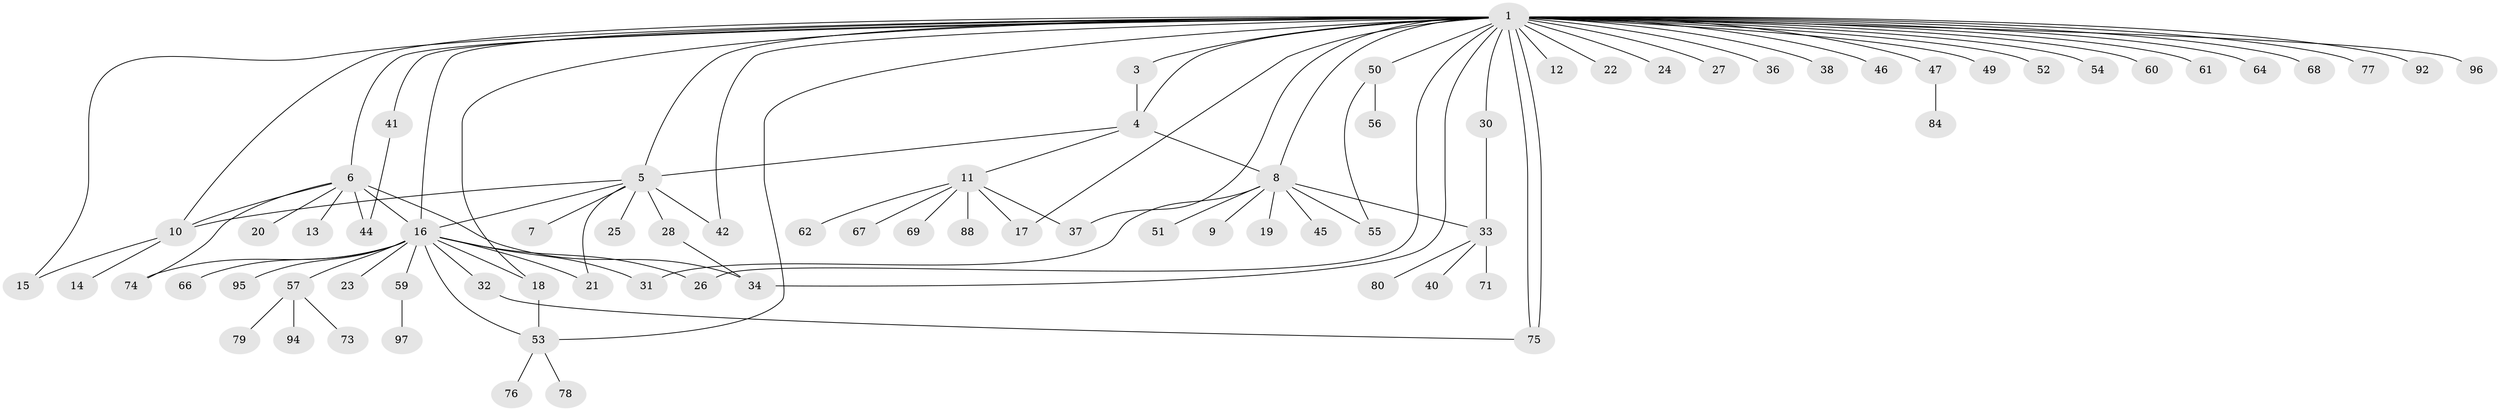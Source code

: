 // Generated by graph-tools (version 1.1) at 2025/23/03/03/25 07:23:55]
// undirected, 76 vertices, 100 edges
graph export_dot {
graph [start="1"]
  node [color=gray90,style=filled];
  1 [super="+2"];
  3;
  4;
  5 [super="+43"];
  6 [super="+35"];
  7;
  8 [super="+81"];
  9;
  10 [super="+39"];
  11 [super="+58"];
  12;
  13;
  14;
  15;
  16 [super="+86"];
  17 [super="+29"];
  18 [super="+93"];
  19;
  20;
  21;
  22;
  23;
  24;
  25;
  26;
  27;
  28 [super="+48"];
  30 [super="+91"];
  31;
  32 [super="+87"];
  33 [super="+90"];
  34;
  36;
  37 [super="+72"];
  38;
  40;
  41 [super="+89"];
  42;
  44;
  45 [super="+82"];
  46;
  47;
  49;
  50 [super="+63"];
  51;
  52;
  53 [super="+70"];
  54;
  55;
  56;
  57 [super="+65"];
  59;
  60;
  61;
  62;
  64;
  66;
  67;
  68;
  69;
  71 [super="+83"];
  73;
  74;
  75 [super="+85"];
  76;
  77;
  78;
  79;
  80;
  84;
  88;
  92;
  94;
  95;
  96;
  97;
  1 -- 12;
  1 -- 18;
  1 -- 22;
  1 -- 27;
  1 -- 30;
  1 -- 34;
  1 -- 36;
  1 -- 37 [weight=2];
  1 -- 46;
  1 -- 49;
  1 -- 53;
  1 -- 61;
  1 -- 68;
  1 -- 75 [weight=2];
  1 -- 75;
  1 -- 92;
  1 -- 96;
  1 -- 64;
  1 -- 3;
  1 -- 4;
  1 -- 6 [weight=2];
  1 -- 10;
  1 -- 77;
  1 -- 15;
  1 -- 16;
  1 -- 24;
  1 -- 26;
  1 -- 38;
  1 -- 41;
  1 -- 42;
  1 -- 47;
  1 -- 50;
  1 -- 52;
  1 -- 54;
  1 -- 60;
  1 -- 5;
  1 -- 8;
  1 -- 17;
  3 -- 4;
  4 -- 5;
  4 -- 8;
  4 -- 11;
  5 -- 7;
  5 -- 16;
  5 -- 21;
  5 -- 25;
  5 -- 28 [weight=2];
  5 -- 42;
  5 -- 10;
  6 -- 13;
  6 -- 16;
  6 -- 20;
  6 -- 34;
  6 -- 44;
  6 -- 74;
  6 -- 10;
  8 -- 9;
  8 -- 19;
  8 -- 31;
  8 -- 33;
  8 -- 45;
  8 -- 51;
  8 -- 55;
  10 -- 14;
  10 -- 15;
  11 -- 17;
  11 -- 37;
  11 -- 62;
  11 -- 69;
  11 -- 88 [weight=2];
  11 -- 67;
  16 -- 21;
  16 -- 23;
  16 -- 26;
  16 -- 31;
  16 -- 32;
  16 -- 53;
  16 -- 57;
  16 -- 59;
  16 -- 66;
  16 -- 74;
  16 -- 95;
  16 -- 18;
  18 -- 53;
  28 -- 34;
  30 -- 33;
  32 -- 75;
  33 -- 40;
  33 -- 71;
  33 -- 80;
  41 -- 44;
  47 -- 84;
  50 -- 55;
  50 -- 56;
  53 -- 76;
  53 -- 78;
  57 -- 73;
  57 -- 94;
  57 -- 79;
  59 -- 97;
}
